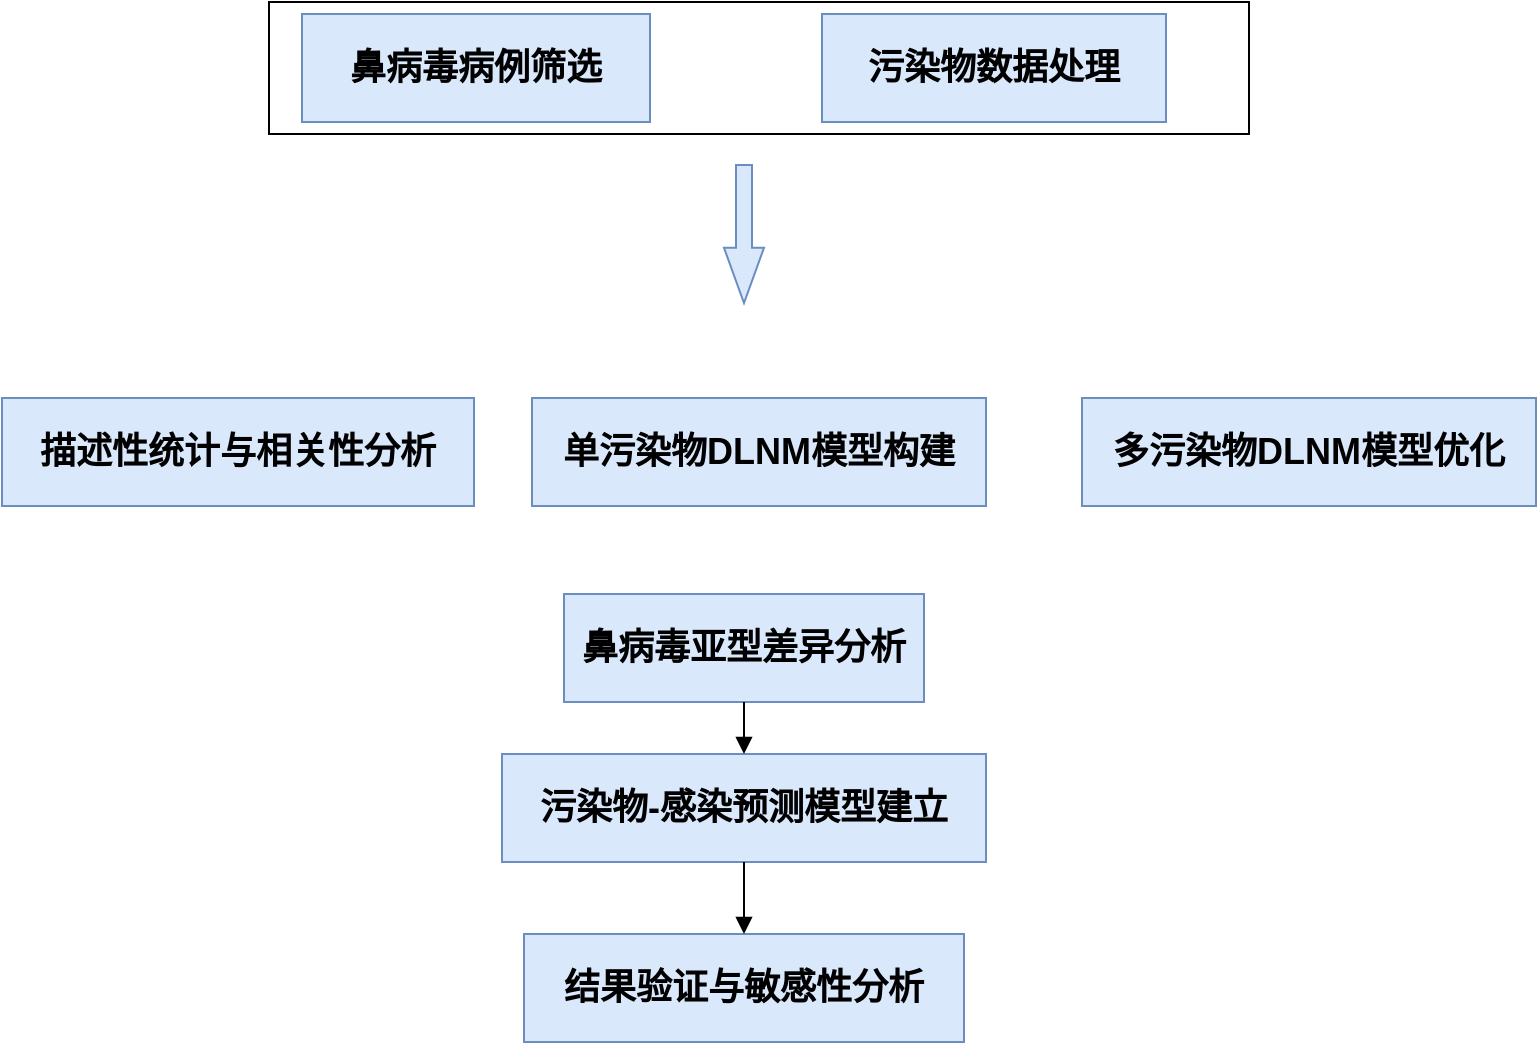 <mxfile version="26.2.12">
  <diagram name="Page-1" id="OI99oiLmVk2AP9gJwhu6">
    <mxGraphModel dx="1004" dy="547" grid="1" gridSize="10" guides="1" tooltips="1" connect="1" arrows="1" fold="1" page="1" pageScale="1" pageWidth="827" pageHeight="1169" math="0" shadow="0">
      <root>
        <mxCell id="0" />
        <mxCell id="1" parent="0" />
        <mxCell id="9yNOKnyS7ASG2MC91Dju-2" value="" style="rounded=0;whiteSpace=wrap;html=1;" vertex="1" parent="1">
          <mxGeometry x="163.5" y="134" width="490" height="66" as="geometry" />
        </mxCell>
        <mxCell id="9q3nwMVUDi4YbfW2KWvW-2" value="鼻病毒病例筛选" style="whiteSpace=wrap;strokeWidth=1;fillColor=#dae8fc;strokeColor=#6c8ebf;fontSize=18;fontStyle=1" parent="1" vertex="1">
          <mxGeometry x="180" y="140" width="174" height="54" as="geometry" />
        </mxCell>
        <mxCell id="9q3nwMVUDi4YbfW2KWvW-3" value="污染物数据处理" style="whiteSpace=wrap;strokeWidth=1;fillColor=#dae8fc;strokeColor=#6c8ebf;fontSize=18;fontStyle=1" parent="1" vertex="1">
          <mxGeometry x="440" y="140" width="172" height="54" as="geometry" />
        </mxCell>
        <mxCell id="9q3nwMVUDi4YbfW2KWvW-4" value="描述性统计与相关性分析" style="whiteSpace=wrap;strokeWidth=1;fillColor=#dae8fc;strokeColor=#6c8ebf;fontSize=18;fontStyle=1" parent="1" vertex="1">
          <mxGeometry x="30" y="332" width="236" height="54" as="geometry" />
        </mxCell>
        <mxCell id="9q3nwMVUDi4YbfW2KWvW-5" value="单污染物DLNM模型构建" style="whiteSpace=wrap;strokeWidth=1;fillColor=#dae8fc;strokeColor=#6c8ebf;fontSize=18;fontStyle=1" parent="1" vertex="1">
          <mxGeometry x="295" y="332" width="227" height="54" as="geometry" />
        </mxCell>
        <mxCell id="9q3nwMVUDi4YbfW2KWvW-6" value="多污染物DLNM模型优化" style="whiteSpace=wrap;strokeWidth=1;fillColor=#dae8fc;strokeColor=#6c8ebf;fontSize=18;fontStyle=1" parent="1" vertex="1">
          <mxGeometry x="570" y="332" width="227" height="54" as="geometry" />
        </mxCell>
        <mxCell id="9q3nwMVUDi4YbfW2KWvW-7" value="鼻病毒亚型差异分析" style="whiteSpace=wrap;strokeWidth=1;fillColor=#dae8fc;strokeColor=#6c8ebf;fontSize=18;fontStyle=1" parent="1" vertex="1">
          <mxGeometry x="311" y="430" width="180" height="54" as="geometry" />
        </mxCell>
        <mxCell id="9q3nwMVUDi4YbfW2KWvW-8" value="污染物-感染预测模型建立" style="whiteSpace=wrap;strokeWidth=1;fillColor=#dae8fc;strokeColor=#6c8ebf;fontSize=18;fontStyle=1" parent="1" vertex="1">
          <mxGeometry x="280" y="510" width="242" height="54" as="geometry" />
        </mxCell>
        <mxCell id="9q3nwMVUDi4YbfW2KWvW-9" value="结果验证与敏感性分析" style="whiteSpace=wrap;strokeWidth=1;fillColor=#dae8fc;strokeColor=#6c8ebf;fontSize=18;fontStyle=1" parent="1" vertex="1">
          <mxGeometry x="291" y="600" width="220" height="54" as="geometry" />
        </mxCell>
        <mxCell id="9q3nwMVUDi4YbfW2KWvW-17" value="" style="curved=1;startArrow=none;endArrow=block;exitX=0.5;exitY=1;entryX=0.5;entryY=0;rounded=0;" parent="1" source="9q3nwMVUDi4YbfW2KWvW-7" target="9q3nwMVUDi4YbfW2KWvW-8" edge="1">
          <mxGeometry relative="1" as="geometry">
            <Array as="points" />
          </mxGeometry>
        </mxCell>
        <mxCell id="9q3nwMVUDi4YbfW2KWvW-18" value="" style="curved=1;startArrow=none;endArrow=block;exitX=0.5;exitY=1;entryX=0.5;entryY=0;rounded=0;" parent="1" source="9q3nwMVUDi4YbfW2KWvW-8" target="9q3nwMVUDi4YbfW2KWvW-9" edge="1">
          <mxGeometry relative="1" as="geometry">
            <Array as="points" />
          </mxGeometry>
        </mxCell>
        <mxCell id="9yNOKnyS7ASG2MC91Dju-5" value="" style="shape=singleArrow;whiteSpace=wrap;html=1;arrowWidth=0.4;arrowSize=0.4;fontSize=18;fillColor=#dae8fc;strokeColor=#6c8ebf;strokeWidth=1;fontStyle=1;rotation=90;" vertex="1" parent="1">
          <mxGeometry x="366.5" y="240" width="69" height="20" as="geometry" />
        </mxCell>
      </root>
    </mxGraphModel>
  </diagram>
</mxfile>
